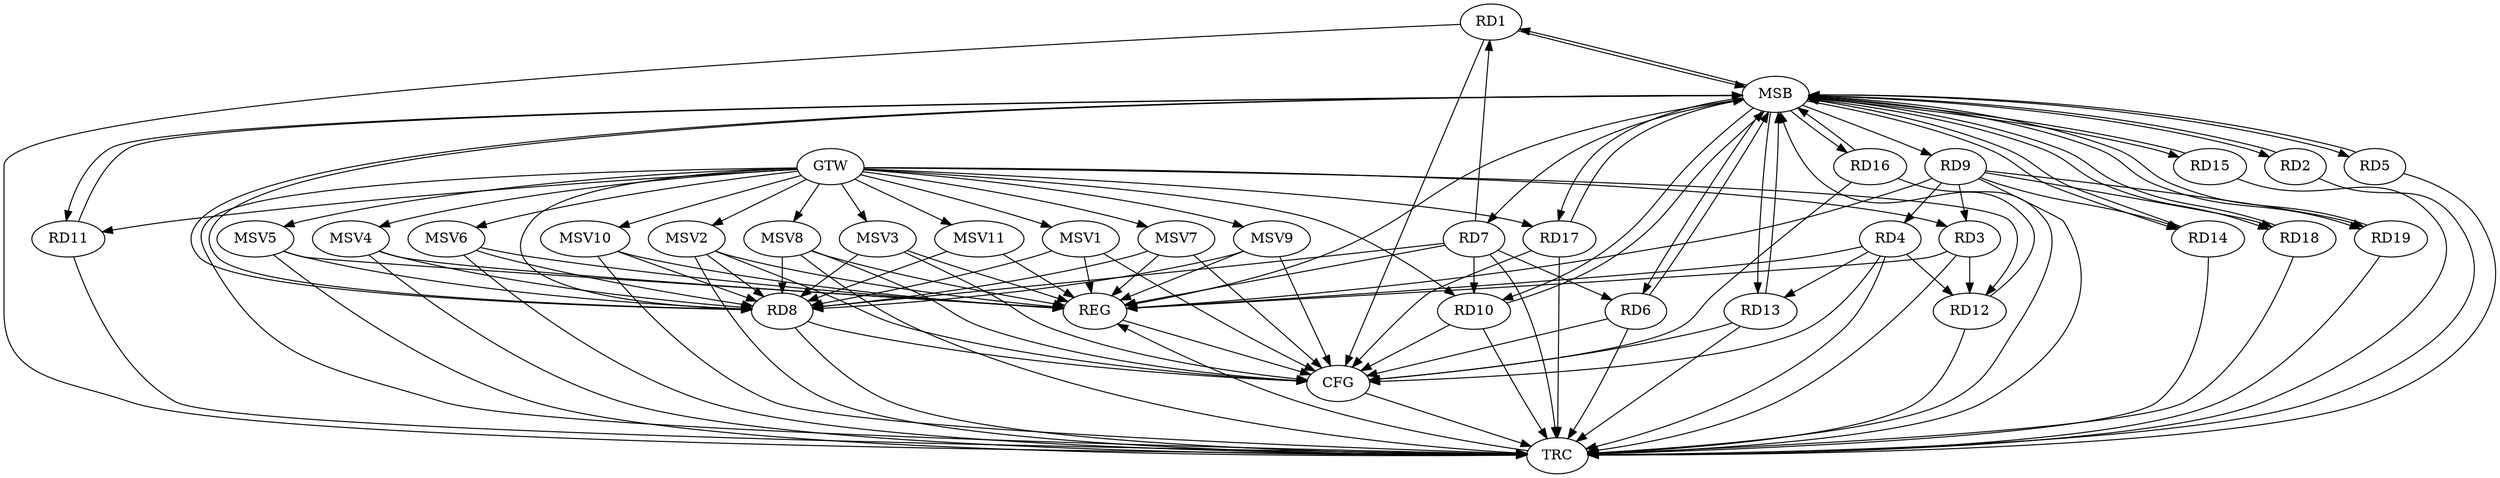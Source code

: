 strict digraph G {
  RD1 [ label="RD1" ];
  RD2 [ label="RD2" ];
  RD3 [ label="RD3" ];
  RD4 [ label="RD4" ];
  RD5 [ label="RD5" ];
  RD6 [ label="RD6" ];
  RD7 [ label="RD7" ];
  RD8 [ label="RD8" ];
  RD9 [ label="RD9" ];
  RD10 [ label="RD10" ];
  RD11 [ label="RD11" ];
  RD12 [ label="RD12" ];
  RD13 [ label="RD13" ];
  RD14 [ label="RD14" ];
  RD15 [ label="RD15" ];
  RD16 [ label="RD16" ];
  RD17 [ label="RD17" ];
  RD18 [ label="RD18" ];
  RD19 [ label="RD19" ];
  GTW [ label="GTW" ];
  REG [ label="REG" ];
  MSB [ label="MSB" ];
  CFG [ label="CFG" ];
  TRC [ label="TRC" ];
  MSV1 [ label="MSV1" ];
  MSV2 [ label="MSV2" ];
  MSV3 [ label="MSV3" ];
  MSV4 [ label="MSV4" ];
  MSV5 [ label="MSV5" ];
  MSV6 [ label="MSV6" ];
  MSV7 [ label="MSV7" ];
  MSV8 [ label="MSV8" ];
  MSV9 [ label="MSV9" ];
  MSV10 [ label="MSV10" ];
  MSV11 [ label="MSV11" ];
  RD7 -> RD1;
  RD9 -> RD3;
  RD3 -> RD12;
  RD9 -> RD4;
  RD4 -> RD12;
  RD4 -> RD13;
  RD7 -> RD6;
  RD7 -> RD8;
  RD7 -> RD10;
  RD9 -> RD14;
  RD9 -> RD18;
  RD9 -> RD19;
  GTW -> RD12;
  GTW -> RD11;
  GTW -> RD10;
  GTW -> RD8;
  GTW -> RD17;
  GTW -> RD3;
  RD3 -> REG;
  RD4 -> REG;
  RD7 -> REG;
  RD9 -> REG;
  RD1 -> MSB;
  MSB -> RD10;
  MSB -> REG;
  RD2 -> MSB;
  MSB -> RD1;
  MSB -> RD7;
  MSB -> RD9;
  MSB -> RD16;
  MSB -> RD19;
  RD5 -> MSB;
  MSB -> RD8;
  MSB -> RD15;
  RD6 -> MSB;
  RD8 -> MSB;
  MSB -> RD18;
  RD10 -> MSB;
  RD11 -> MSB;
  MSB -> RD14;
  RD12 -> MSB;
  MSB -> RD2;
  RD13 -> MSB;
  MSB -> RD11;
  RD14 -> MSB;
  MSB -> RD17;
  RD15 -> MSB;
  MSB -> RD13;
  RD16 -> MSB;
  RD17 -> MSB;
  RD18 -> MSB;
  MSB -> RD6;
  RD19 -> MSB;
  MSB -> RD5;
  RD16 -> CFG;
  RD8 -> CFG;
  RD4 -> CFG;
  RD10 -> CFG;
  RD13 -> CFG;
  RD6 -> CFG;
  RD1 -> CFG;
  RD17 -> CFG;
  REG -> CFG;
  RD1 -> TRC;
  RD2 -> TRC;
  RD3 -> TRC;
  RD4 -> TRC;
  RD5 -> TRC;
  RD6 -> TRC;
  RD7 -> TRC;
  RD8 -> TRC;
  RD9 -> TRC;
  RD10 -> TRC;
  RD11 -> TRC;
  RD12 -> TRC;
  RD13 -> TRC;
  RD14 -> TRC;
  RD15 -> TRC;
  RD16 -> TRC;
  RD17 -> TRC;
  RD18 -> TRC;
  RD19 -> TRC;
  GTW -> TRC;
  CFG -> TRC;
  TRC -> REG;
  MSV1 -> RD8;
  MSV2 -> RD8;
  MSV3 -> RD8;
  MSV4 -> RD8;
  GTW -> MSV1;
  MSV1 -> REG;
  MSV1 -> CFG;
  GTW -> MSV2;
  MSV2 -> REG;
  MSV2 -> TRC;
  MSV2 -> CFG;
  GTW -> MSV3;
  MSV3 -> REG;
  MSV3 -> CFG;
  GTW -> MSV4;
  MSV4 -> REG;
  MSV4 -> TRC;
  MSV5 -> RD8;
  GTW -> MSV5;
  MSV5 -> REG;
  MSV5 -> TRC;
  MSV6 -> RD8;
  GTW -> MSV6;
  MSV6 -> REG;
  MSV6 -> TRC;
  MSV7 -> RD8;
  GTW -> MSV7;
  MSV7 -> REG;
  MSV7 -> CFG;
  MSV8 -> RD8;
  GTW -> MSV8;
  MSV8 -> REG;
  MSV8 -> TRC;
  MSV8 -> CFG;
  MSV9 -> RD8;
  MSV10 -> RD8;
  GTW -> MSV9;
  MSV9 -> REG;
  MSV9 -> CFG;
  GTW -> MSV10;
  MSV10 -> REG;
  MSV10 -> TRC;
  MSV11 -> RD8;
  GTW -> MSV11;
  MSV11 -> REG;
}
